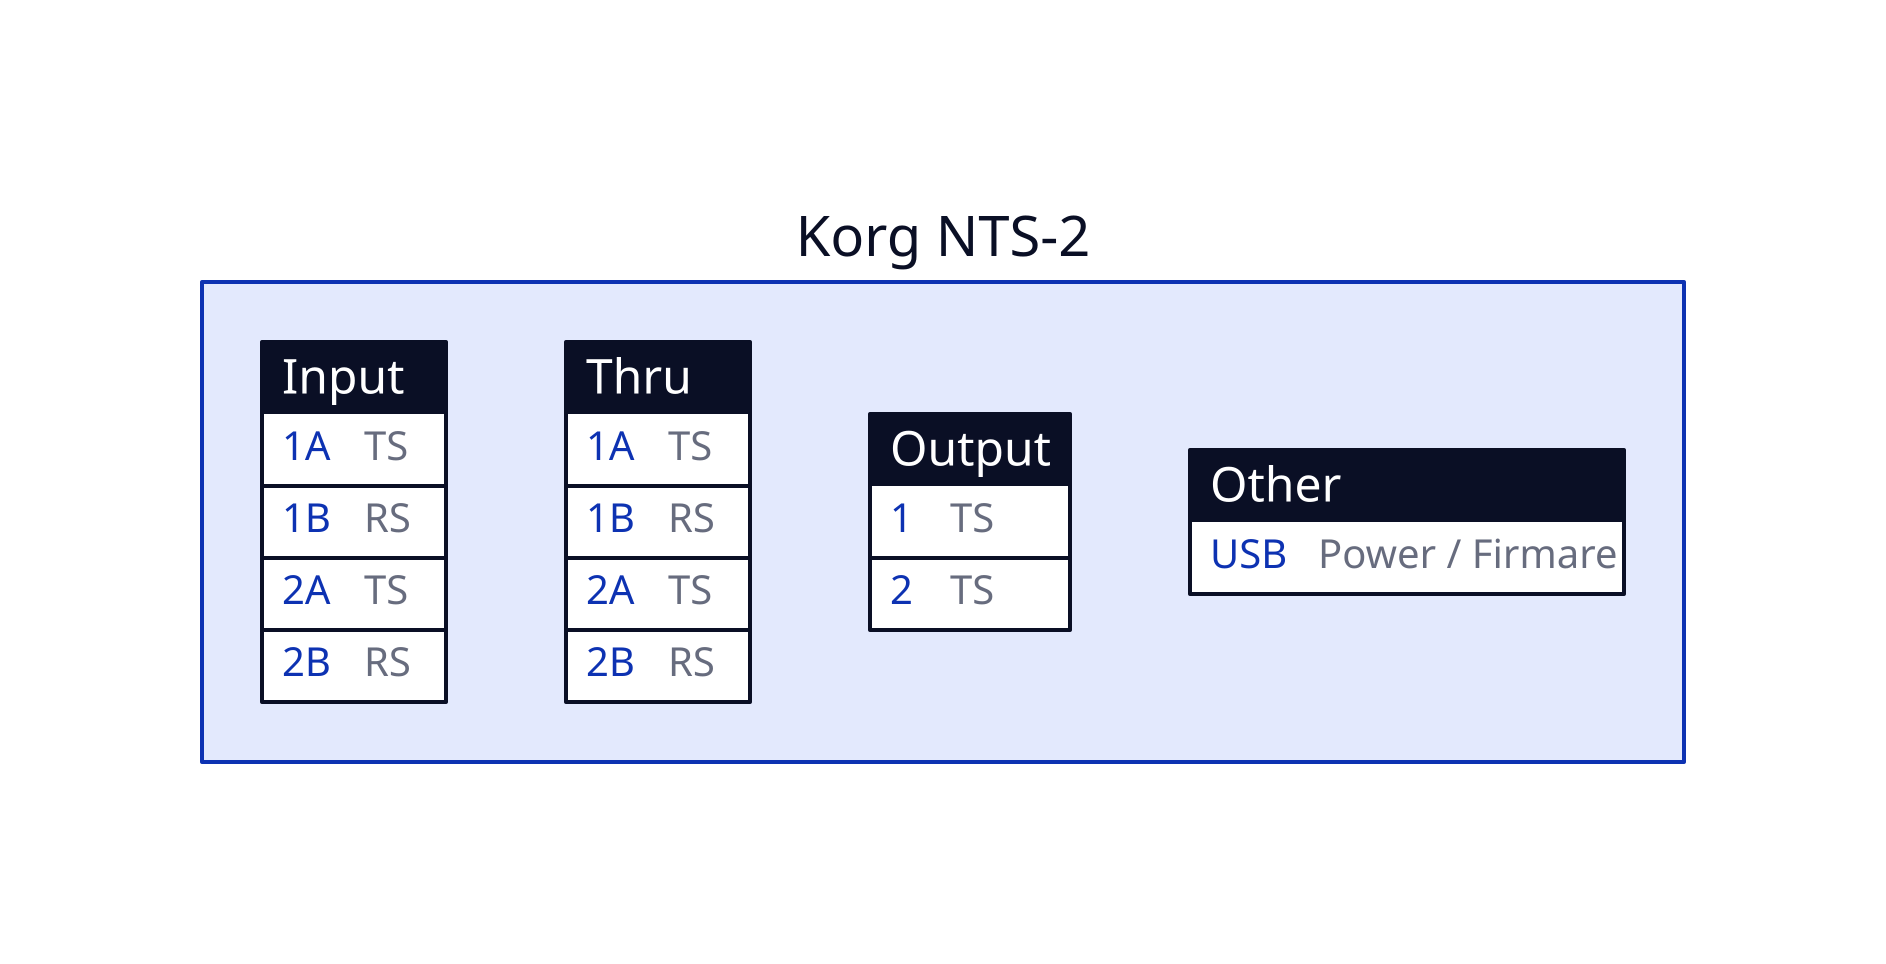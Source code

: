 nts-2: {
  label: Korg NTS-2
  Input: {
    shape: "sql_table"
    1A: TS
    1B: RS
    2A: TS
    2B: RS
  }
  Thru: {
    shape: "sql_table"
    1A: TS
    1B: RS
    2A: TS
    2B: RS
  }
  Output: {
    shape: "sql_table"
    1: TS
    2: TS
  }
  Other: {
    shape: "sql_table"
    USB: Power / Firmare
  }
}
